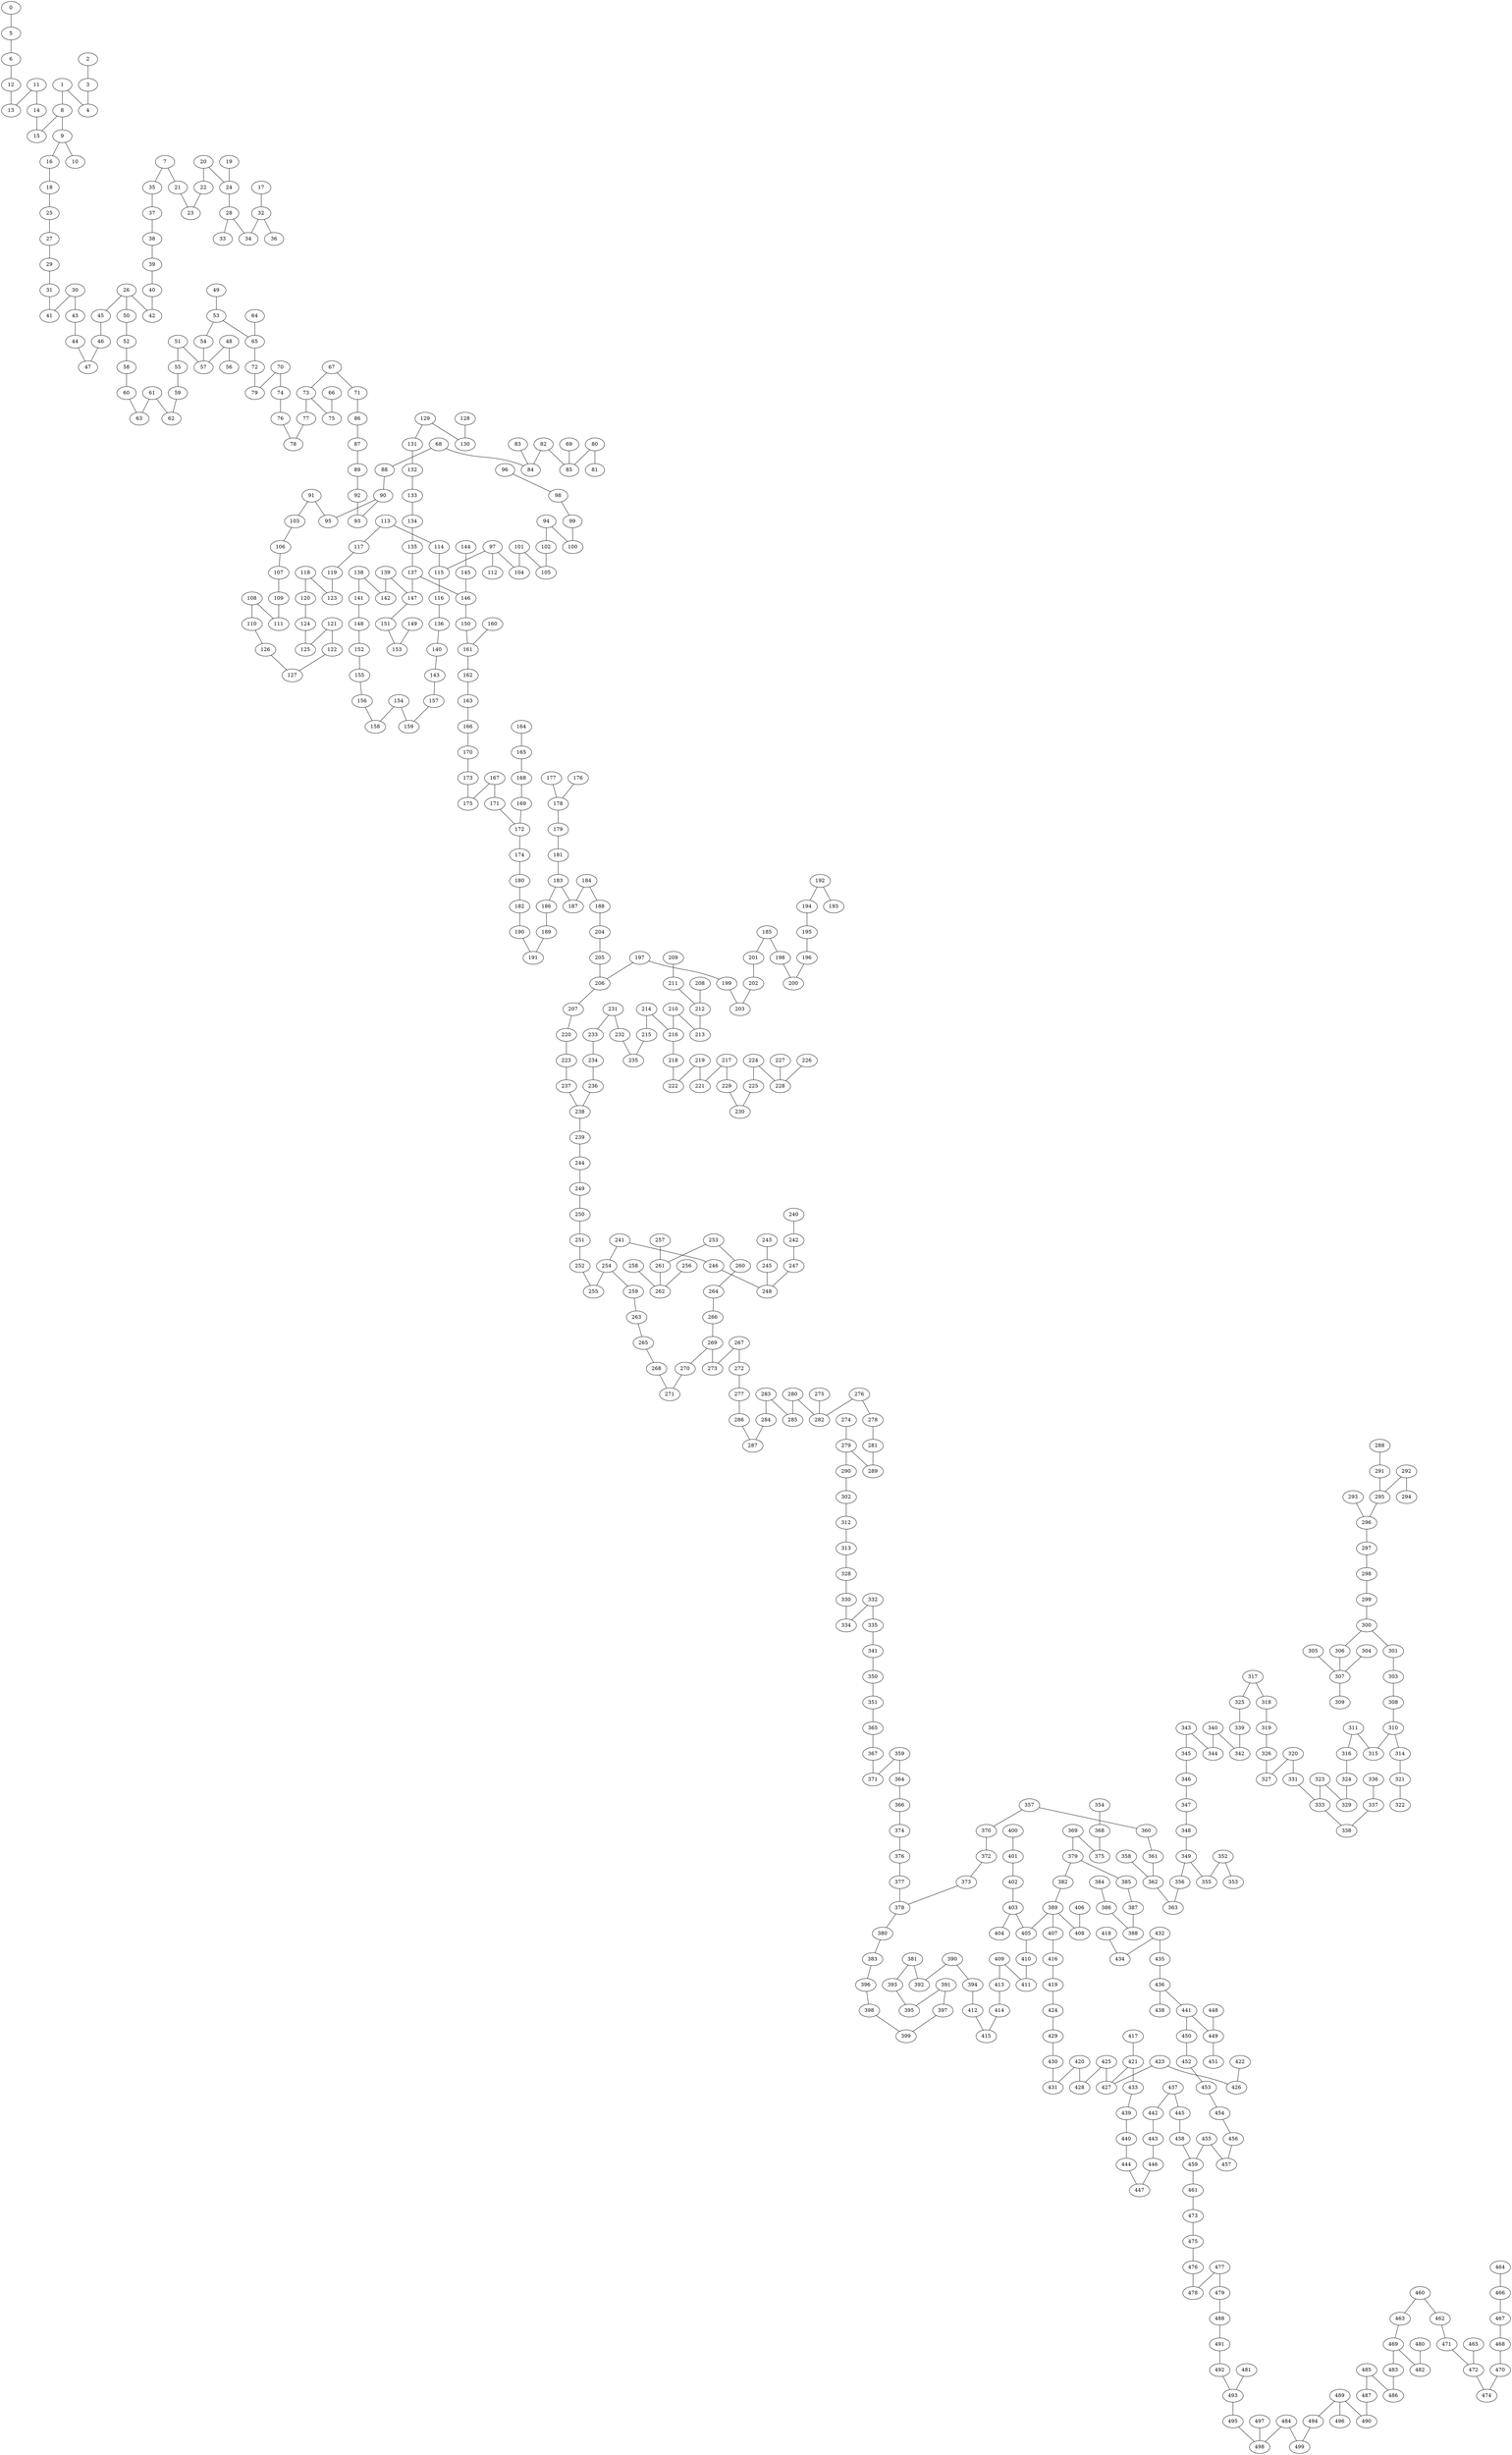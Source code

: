 graph {
  0;
  1;
  2;
  3;
  4;
  5;
  6;
  7;
  8;
  9;
  10;
  11;
  12;
  13;
  14;
  15;
  16;
  17;
  18;
  19;
  20;
  21;
  22;
  23;
  24;
  25;
  26;
  27;
  28;
  29;
  30;
  31;
  32;
  33;
  34;
  35;
  36;
  37;
  38;
  39;
  40;
  41;
  42;
  43;
  44;
  45;
  46;
  47;
  48;
  49;
  50;
  51;
  52;
  53;
  54;
  55;
  56;
  57;
  58;
  59;
  60;
  61;
  62;
  63;
  64;
  65;
  66;
  67;
  68;
  69;
  70;
  71;
  72;
  73;
  74;
  75;
  76;
  77;
  78;
  79;
  80;
  81;
  82;
  83;
  84;
  85;
  86;
  87;
  88;
  89;
  90;
  91;
  92;
  93;
  94;
  95;
  96;
  97;
  98;
  99;
  100;
  101;
  102;
  103;
  104;
  105;
  106;
  107;
  108;
  109;
  110;
  111;
  112;
  113;
  114;
  115;
  116;
  117;
  118;
  119;
  120;
  121;
  122;
  123;
  124;
  125;
  126;
  127;
  128;
  129;
  130;
  131;
  132;
  133;
  134;
  135;
  136;
  137;
  138;
  139;
  140;
  141;
  142;
  143;
  144;
  145;
  146;
  147;
  148;
  149;
  150;
  151;
  152;
  153;
  154;
  155;
  156;
  157;
  158;
  159;
  160;
  161;
  162;
  163;
  164;
  165;
  166;
  167;
  168;
  169;
  170;
  171;
  172;
  173;
  174;
  175;
  176;
  177;
  178;
  179;
  180;
  181;
  182;
  183;
  184;
  185;
  186;
  187;
  188;
  189;
  190;
  191;
  192;
  193;
  194;
  195;
  196;
  197;
  198;
  199;
  200;
  201;
  202;
  203;
  204;
  205;
  206;
  207;
  208;
  209;
  210;
  211;
  212;
  213;
  214;
  215;
  216;
  217;
  218;
  219;
  220;
  221;
  222;
  223;
  224;
  225;
  226;
  227;
  228;
  229;
  230;
  231;
  232;
  233;
  234;
  235;
  236;
  237;
  238;
  239;
  240;
  241;
  242;
  243;
  244;
  245;
  246;
  247;
  248;
  249;
  250;
  251;
  252;
  253;
  254;
  255;
  256;
  257;
  258;
  259;
  260;
  261;
  262;
  263;
  264;
  265;
  266;
  267;
  268;
  269;
  270;
  271;
  272;
  273;
  274;
  275;
  276;
  277;
  278;
  279;
  280;
  281;
  282;
  283;
  284;
  285;
  286;
  287;
  288;
  289;
  290;
  291;
  292;
  293;
  294;
  295;
  296;
  297;
  298;
  299;
  300;
  301;
  302;
  303;
  304;
  305;
  306;
  307;
  308;
  309;
  310;
  311;
  312;
  313;
  314;
  315;
  316;
  317;
  318;
  319;
  320;
  321;
  322;
  323;
  324;
  325;
  326;
  327;
  328;
  329;
  330;
  331;
  332;
  333;
  334;
  335;
  336;
  337;
  338;
  339;
  340;
  341;
  342;
  343;
  344;
  345;
  346;
  347;
  348;
  349;
  350;
  351;
  352;
  353;
  354;
  355;
  356;
  357;
  358;
  359;
  360;
  361;
  362;
  363;
  364;
  365;
  366;
  367;
  368;
  369;
  370;
  371;
  372;
  373;
  374;
  375;
  376;
  377;
  378;
  379;
  380;
  381;
  382;
  383;
  384;
  385;
  386;
  387;
  388;
  389;
  390;
  391;
  392;
  393;
  394;
  395;
  396;
  397;
  398;
  399;
  400;
  401;
  402;
  403;
  404;
  405;
  406;
  407;
  408;
  409;
  410;
  411;
  412;
  413;
  414;
  415;
  416;
  417;
  418;
  419;
  420;
  421;
  422;
  423;
  424;
  425;
  426;
  427;
  428;
  429;
  430;
  431;
  432;
  433;
  434;
  435;
  436;
  437;
  438;
  439;
  440;
  441;
  442;
  443;
  444;
  445;
  446;
  447;
  448;
  449;
  450;
  451;
  452;
  453;
  454;
  455;
  456;
  457;
  458;
  459;
  460;
  461;
  462;
  463;
  464;
  465;
  466;
  467;
  468;
  469;
  470;
  471;
  472;
  473;
  474;
  475;
  476;
  477;
  478;
  479;
  480;
  481;
  482;
  483;
  484;
  485;
  486;
  487;
  488;
  489;
  490;
  491;
  492;
  493;
  494;
  495;
  496;
  497;
  498;
  499;
  0 -- 5;
  1 -- 4;
  1 -- 8;
  2 -- 3;
  3 -- 4;
  5 -- 6;
  6 -- 12;
  7 -- 35;
  7 -- 21;
  8 -- 9;
  8 -- 15;
  9 -- 16;
  9 -- 10;
  11 -- 13;
  11 -- 14;
  12 -- 13;
  14 -- 15;
  16 -- 18;
  17 -- 32;
  18 -- 25;
  19 -- 24;
  20 -- 22;
  20 -- 24;
  21 -- 23;
  22 -- 23;
  24 -- 28;
  25 -- 27;
  26 -- 50;
  26 -- 42;
  26 -- 45;
  27 -- 29;
  28 -- 33;
  28 -- 34;
  29 -- 31;
  30 -- 41;
  30 -- 43;
  31 -- 41;
  32 -- 34;
  32 -- 36;
  35 -- 37;
  37 -- 38;
  38 -- 39;
  39 -- 40;
  40 -- 42;
  43 -- 44;
  44 -- 47;
  45 -- 46;
  46 -- 47;
  48 -- 56;
  48 -- 57;
  49 -- 53;
  50 -- 52;
  51 -- 55;
  51 -- 57;
  52 -- 58;
  53 -- 65;
  53 -- 54;
  54 -- 57;
  55 -- 59;
  58 -- 60;
  59 -- 62;
  60 -- 63;
  61 -- 62;
  61 -- 63;
  64 -- 65;
  65 -- 72;
  66 -- 75;
  67 -- 71;
  67 -- 73;
  68 -- 84;
  68 -- 88;
  69 -- 85;
  70 -- 74;
  70 -- 79;
  71 -- 86;
  72 -- 79;
  73 -- 75;
  73 -- 77;
  74 -- 76;
  76 -- 78;
  77 -- 78;
  80 -- 81;
  80 -- 85;
  82 -- 84;
  82 -- 85;
  83 -- 84;
  86 -- 87;
  87 -- 89;
  88 -- 90;
  89 -- 92;
  90 -- 93;
  90 -- 95;
  91 -- 103;
  91 -- 95;
  92 -- 93;
  94 -- 100;
  94 -- 102;
  96 -- 98;
  97 -- 112;
  97 -- 115;
  97 -- 104;
  98 -- 99;
  99 -- 100;
  101 -- 104;
  101 -- 105;
  102 -- 105;
  103 -- 106;
  106 -- 107;
  107 -- 109;
  108 -- 110;
  108 -- 111;
  109 -- 111;
  110 -- 126;
  113 -- 114;
  113 -- 117;
  114 -- 115;
  115 -- 116;
  116 -- 136;
  117 -- 119;
  118 -- 120;
  118 -- 123;
  119 -- 123;
  120 -- 124;
  121 -- 122;
  121 -- 125;
  122 -- 127;
  124 -- 125;
  126 -- 127;
  128 -- 130;
  129 -- 130;
  129 -- 131;
  131 -- 132;
  132 -- 133;
  133 -- 134;
  134 -- 135;
  135 -- 137;
  136 -- 140;
  137 -- 146;
  137 -- 147;
  138 -- 141;
  138 -- 142;
  139 -- 147;
  139 -- 142;
  140 -- 143;
  141 -- 148;
  143 -- 157;
  144 -- 145;
  145 -- 146;
  146 -- 150;
  147 -- 151;
  148 -- 152;
  149 -- 153;
  150 -- 161;
  151 -- 153;
  152 -- 155;
  154 -- 158;
  154 -- 159;
  155 -- 156;
  156 -- 158;
  157 -- 159;
  160 -- 161;
  161 -- 162;
  162 -- 163;
  163 -- 166;
  164 -- 165;
  165 -- 168;
  166 -- 170;
  167 -- 171;
  167 -- 175;
  168 -- 169;
  169 -- 172;
  170 -- 173;
  171 -- 172;
  172 -- 174;
  173 -- 175;
  174 -- 180;
  176 -- 178;
  177 -- 178;
  178 -- 179;
  179 -- 181;
  180 -- 182;
  181 -- 183;
  182 -- 190;
  183 -- 186;
  183 -- 187;
  184 -- 187;
  184 -- 188;
  185 -- 198;
  185 -- 201;
  186 -- 189;
  188 -- 204;
  189 -- 191;
  190 -- 191;
  192 -- 193;
  192 -- 194;
  194 -- 195;
  195 -- 196;
  196 -- 200;
  197 -- 199;
  197 -- 206;
  198 -- 200;
  199 -- 203;
  201 -- 202;
  202 -- 203;
  204 -- 205;
  205 -- 206;
  206 -- 207;
  207 -- 220;
  208 -- 212;
  209 -- 211;
  210 -- 213;
  210 -- 216;
  211 -- 212;
  212 -- 213;
  214 -- 215;
  214 -- 216;
  215 -- 235;
  216 -- 218;
  217 -- 229;
  217 -- 221;
  218 -- 222;
  219 -- 221;
  219 -- 222;
  220 -- 223;
  223 -- 237;
  224 -- 225;
  224 -- 228;
  225 -- 230;
  226 -- 228;
  227 -- 228;
  229 -- 230;
  231 -- 232;
  231 -- 233;
  232 -- 235;
  233 -- 234;
  234 -- 236;
  236 -- 238;
  237 -- 238;
  238 -- 239;
  239 -- 244;
  240 -- 242;
  241 -- 246;
  241 -- 254;
  242 -- 247;
  243 -- 245;
  244 -- 249;
  245 -- 248;
  246 -- 248;
  247 -- 248;
  249 -- 250;
  250 -- 251;
  251 -- 252;
  252 -- 255;
  253 -- 260;
  253 -- 261;
  254 -- 259;
  254 -- 255;
  256 -- 262;
  257 -- 261;
  258 -- 262;
  259 -- 263;
  260 -- 264;
  261 -- 262;
  263 -- 265;
  264 -- 266;
  265 -- 268;
  266 -- 269;
  267 -- 272;
  267 -- 273;
  268 -- 271;
  269 -- 273;
  269 -- 270;
  270 -- 271;
  272 -- 277;
  274 -- 279;
  275 -- 282;
  276 -- 278;
  276 -- 282;
  277 -- 286;
  278 -- 281;
  279 -- 289;
  279 -- 290;
  280 -- 282;
  280 -- 285;
  281 -- 289;
  283 -- 284;
  283 -- 285;
  284 -- 287;
  286 -- 287;
  288 -- 291;
  290 -- 302;
  291 -- 295;
  292 -- 294;
  292 -- 295;
  293 -- 296;
  295 -- 296;
  296 -- 297;
  297 -- 298;
  298 -- 299;
  299 -- 300;
  300 -- 306;
  300 -- 301;
  301 -- 303;
  302 -- 312;
  303 -- 308;
  304 -- 307;
  305 -- 307;
  306 -- 307;
  307 -- 309;
  308 -- 310;
  310 -- 314;
  310 -- 315;
  311 -- 315;
  311 -- 316;
  312 -- 313;
  313 -- 328;
  314 -- 321;
  316 -- 324;
  317 -- 325;
  317 -- 318;
  318 -- 319;
  319 -- 326;
  320 -- 327;
  320 -- 331;
  321 -- 322;
  323 -- 329;
  323 -- 333;
  324 -- 329;
  325 -- 339;
  326 -- 327;
  328 -- 330;
  330 -- 334;
  331 -- 333;
  332 -- 334;
  332 -- 335;
  333 -- 338;
  335 -- 341;
  336 -- 337;
  337 -- 338;
  339 -- 342;
  340 -- 342;
  340 -- 344;
  341 -- 350;
  343 -- 344;
  343 -- 345;
  345 -- 346;
  346 -- 347;
  347 -- 348;
  348 -- 349;
  349 -- 355;
  349 -- 356;
  350 -- 351;
  351 -- 365;
  352 -- 353;
  352 -- 355;
  354 -- 368;
  356 -- 363;
  357 -- 370;
  357 -- 360;
  358 -- 362;
  359 -- 371;
  359 -- 364;
  360 -- 361;
  361 -- 362;
  362 -- 363;
  364 -- 366;
  365 -- 367;
  366 -- 374;
  367 -- 371;
  368 -- 375;
  369 -- 375;
  369 -- 379;
  370 -- 372;
  372 -- 373;
  373 -- 378;
  374 -- 376;
  376 -- 377;
  377 -- 378;
  378 -- 380;
  379 -- 385;
  379 -- 382;
  380 -- 383;
  381 -- 392;
  381 -- 393;
  382 -- 389;
  383 -- 396;
  384 -- 386;
  385 -- 387;
  386 -- 388;
  387 -- 388;
  389 -- 405;
  389 -- 407;
  389 -- 408;
  390 -- 392;
  390 -- 394;
  391 -- 395;
  391 -- 397;
  393 -- 395;
  394 -- 412;
  396 -- 398;
  397 -- 399;
  398 -- 399;
  400 -- 401;
  401 -- 402;
  402 -- 403;
  403 -- 404;
  403 -- 405;
  405 -- 410;
  406 -- 408;
  407 -- 416;
  409 -- 411;
  409 -- 413;
  410 -- 411;
  412 -- 415;
  413 -- 414;
  414 -- 415;
  416 -- 419;
  417 -- 421;
  418 -- 434;
  419 -- 424;
  420 -- 428;
  420 -- 431;
  421 -- 433;
  421 -- 427;
  422 -- 426;
  423 -- 426;
  423 -- 427;
  424 -- 429;
  425 -- 427;
  425 -- 428;
  429 -- 430;
  430 -- 431;
  432 -- 434;
  432 -- 435;
  433 -- 439;
  435 -- 436;
  436 -- 438;
  436 -- 441;
  437 -- 442;
  437 -- 445;
  439 -- 440;
  440 -- 444;
  441 -- 449;
  441 -- 450;
  442 -- 443;
  443 -- 446;
  444 -- 447;
  445 -- 458;
  446 -- 447;
  448 -- 449;
  449 -- 451;
  450 -- 452;
  452 -- 453;
  453 -- 454;
  454 -- 456;
  455 -- 457;
  455 -- 459;
  456 -- 457;
  458 -- 459;
  459 -- 461;
  460 -- 462;
  460 -- 463;
  461 -- 473;
  462 -- 471;
  463 -- 469;
  464 -- 466;
  465 -- 472;
  466 -- 467;
  467 -- 468;
  468 -- 470;
  469 -- 482;
  469 -- 483;
  470 -- 474;
  471 -- 472;
  472 -- 474;
  473 -- 475;
  475 -- 476;
  476 -- 478;
  477 -- 478;
  477 -- 479;
  479 -- 488;
  480 -- 482;
  481 -- 493;
  483 -- 486;
  484 -- 498;
  484 -- 499;
  485 -- 486;
  485 -- 487;
  487 -- 490;
  488 -- 491;
  489 -- 496;
  489 -- 490;
  489 -- 494;
  491 -- 492;
  492 -- 493;
  493 -- 495;
  494 -- 499;
  495 -- 498;
  497 -- 498;
}